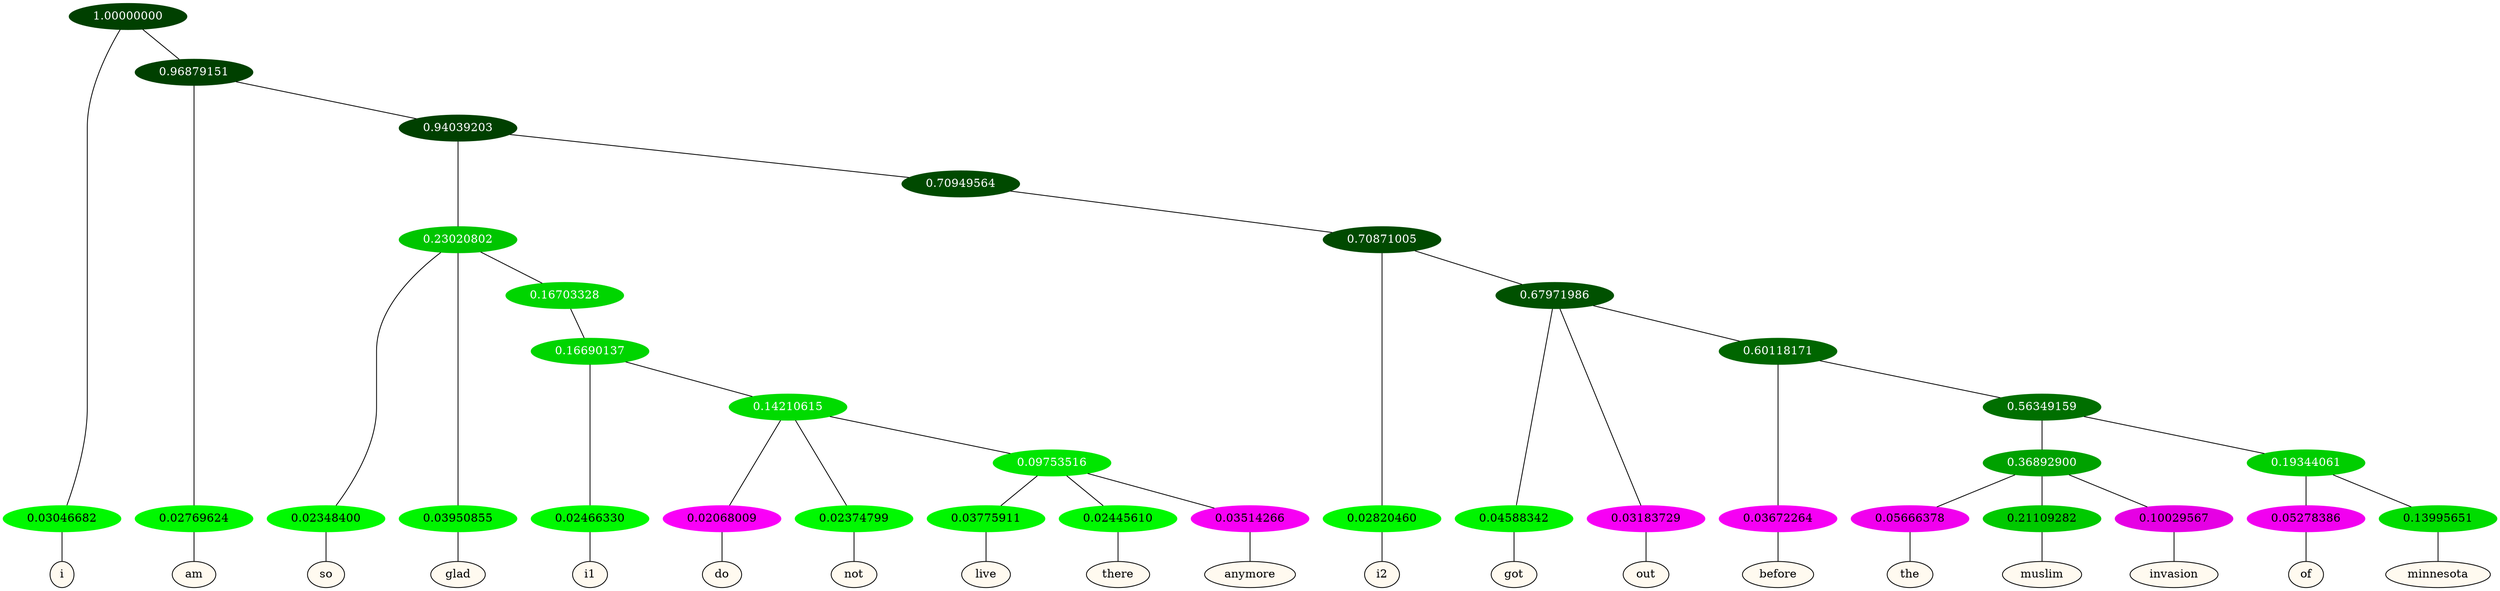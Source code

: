 graph {
	node [format=png height=0.15 nodesep=0.001 ordering=out overlap=prism overlap_scaling=0.01 ranksep=0.001 ratio=0.2 style=filled width=0.15]
	{
		rank=same
		a_w_1 [label=i color=black fillcolor=floralwhite style="filled,solid"]
		a_w_3 [label=am color=black fillcolor=floralwhite style="filled,solid"]
		a_w_7 [label=so color=black fillcolor=floralwhite style="filled,solid"]
		a_w_8 [label=glad color=black fillcolor=floralwhite style="filled,solid"]
		a_w_14 [label=i1 color=black fillcolor=floralwhite style="filled,solid"]
		a_w_19 [label=do color=black fillcolor=floralwhite style="filled,solid"]
		a_w_20 [label=not color=black fillcolor=floralwhite style="filled,solid"]
		a_w_24 [label=live color=black fillcolor=floralwhite style="filled,solid"]
		a_w_25 [label=there color=black fillcolor=floralwhite style="filled,solid"]
		a_w_26 [label=anymore color=black fillcolor=floralwhite style="filled,solid"]
		a_w_12 [label=i2 color=black fillcolor=floralwhite style="filled,solid"]
		a_w_16 [label=got color=black fillcolor=floralwhite style="filled,solid"]
		a_w_17 [label=out color=black fillcolor=floralwhite style="filled,solid"]
		a_w_22 [label=before color=black fillcolor=floralwhite style="filled,solid"]
		a_w_29 [label=the color=black fillcolor=floralwhite style="filled,solid"]
		a_w_30 [label=muslim color=black fillcolor=floralwhite style="filled,solid"]
		a_w_31 [label=invasion color=black fillcolor=floralwhite style="filled,solid"]
		a_w_32 [label=of color=black fillcolor=floralwhite style="filled,solid"]
		a_w_33 [label=minnesota color=black fillcolor=floralwhite style="filled,solid"]
	}
	a_n_1 -- a_w_1
	a_n_3 -- a_w_3
	a_n_7 -- a_w_7
	a_n_8 -- a_w_8
	a_n_14 -- a_w_14
	a_n_19 -- a_w_19
	a_n_20 -- a_w_20
	a_n_24 -- a_w_24
	a_n_25 -- a_w_25
	a_n_26 -- a_w_26
	a_n_12 -- a_w_12
	a_n_16 -- a_w_16
	a_n_17 -- a_w_17
	a_n_22 -- a_w_22
	a_n_29 -- a_w_29
	a_n_30 -- a_w_30
	a_n_31 -- a_w_31
	a_n_32 -- a_w_32
	a_n_33 -- a_w_33
	{
		rank=same
		a_n_1 [label=0.03046682 color="0.334 1.000 0.970" fontcolor=black]
		a_n_3 [label=0.02769624 color="0.334 1.000 0.972" fontcolor=black]
		a_n_7 [label=0.02348400 color="0.334 1.000 0.977" fontcolor=black]
		a_n_8 [label=0.03950855 color="0.334 1.000 0.960" fontcolor=black]
		a_n_14 [label=0.02466330 color="0.334 1.000 0.975" fontcolor=black]
		a_n_19 [label=0.02068009 color="0.835 1.000 0.979" fontcolor=black]
		a_n_20 [label=0.02374799 color="0.334 1.000 0.976" fontcolor=black]
		a_n_24 [label=0.03775911 color="0.334 1.000 0.962" fontcolor=black]
		a_n_25 [label=0.02445610 color="0.334 1.000 0.976" fontcolor=black]
		a_n_26 [label=0.03514266 color="0.835 1.000 0.965" fontcolor=black]
		a_n_12 [label=0.02820460 color="0.334 1.000 0.972" fontcolor=black]
		a_n_16 [label=0.04588342 color="0.334 1.000 0.954" fontcolor=black]
		a_n_17 [label=0.03183729 color="0.835 1.000 0.968" fontcolor=black]
		a_n_22 [label=0.03672264 color="0.835 1.000 0.963" fontcolor=black]
		a_n_29 [label=0.05666378 color="0.835 1.000 0.943" fontcolor=black]
		a_n_30 [label=0.21109282 color="0.334 1.000 0.789" fontcolor=black]
		a_n_31 [label=0.10029567 color="0.835 1.000 0.900" fontcolor=black]
		a_n_32 [label=0.05278386 color="0.835 1.000 0.947" fontcolor=black]
		a_n_33 [label=0.13995651 color="0.334 1.000 0.860" fontcolor=black]
	}
	a_n_0 [label=1.00000000 color="0.334 1.000 0.250" fontcolor=grey99]
	a_n_0 -- a_n_1
	a_n_2 [label=0.96879151 color="0.334 1.000 0.250" fontcolor=grey99]
	a_n_0 -- a_n_2
	a_n_2 -- a_n_3
	a_n_4 [label=0.94039203 color="0.334 1.000 0.250" fontcolor=grey99]
	a_n_2 -- a_n_4
	a_n_5 [label=0.23020802 color="0.334 1.000 0.770" fontcolor=grey99]
	a_n_4 -- a_n_5
	a_n_6 [label=0.70949564 color="0.334 1.000 0.291" fontcolor=grey99]
	a_n_4 -- a_n_6
	a_n_5 -- a_n_7
	a_n_5 -- a_n_8
	a_n_9 [label=0.16703328 color="0.334 1.000 0.833" fontcolor=grey99]
	a_n_5 -- a_n_9
	a_n_10 [label=0.70871005 color="0.334 1.000 0.291" fontcolor=grey99]
	a_n_6 -- a_n_10
	a_n_11 [label=0.16690137 color="0.334 1.000 0.833" fontcolor=grey99]
	a_n_9 -- a_n_11
	a_n_10 -- a_n_12
	a_n_13 [label=0.67971986 color="0.334 1.000 0.320" fontcolor=grey99]
	a_n_10 -- a_n_13
	a_n_11 -- a_n_14
	a_n_15 [label=0.14210615 color="0.334 1.000 0.858" fontcolor=grey99]
	a_n_11 -- a_n_15
	a_n_13 -- a_n_16
	a_n_13 -- a_n_17
	a_n_18 [label=0.60118171 color="0.334 1.000 0.399" fontcolor=grey99]
	a_n_13 -- a_n_18
	a_n_15 -- a_n_19
	a_n_15 -- a_n_20
	a_n_21 [label=0.09753516 color="0.334 1.000 0.902" fontcolor=grey99]
	a_n_15 -- a_n_21
	a_n_18 -- a_n_22
	a_n_23 [label=0.56349159 color="0.334 1.000 0.437" fontcolor=grey99]
	a_n_18 -- a_n_23
	a_n_21 -- a_n_24
	a_n_21 -- a_n_25
	a_n_21 -- a_n_26
	a_n_27 [label=0.36892900 color="0.334 1.000 0.631" fontcolor=grey99]
	a_n_23 -- a_n_27
	a_n_28 [label=0.19344061 color="0.334 1.000 0.807" fontcolor=grey99]
	a_n_23 -- a_n_28
	a_n_27 -- a_n_29
	a_n_27 -- a_n_30
	a_n_27 -- a_n_31
	a_n_28 -- a_n_32
	a_n_28 -- a_n_33
}
